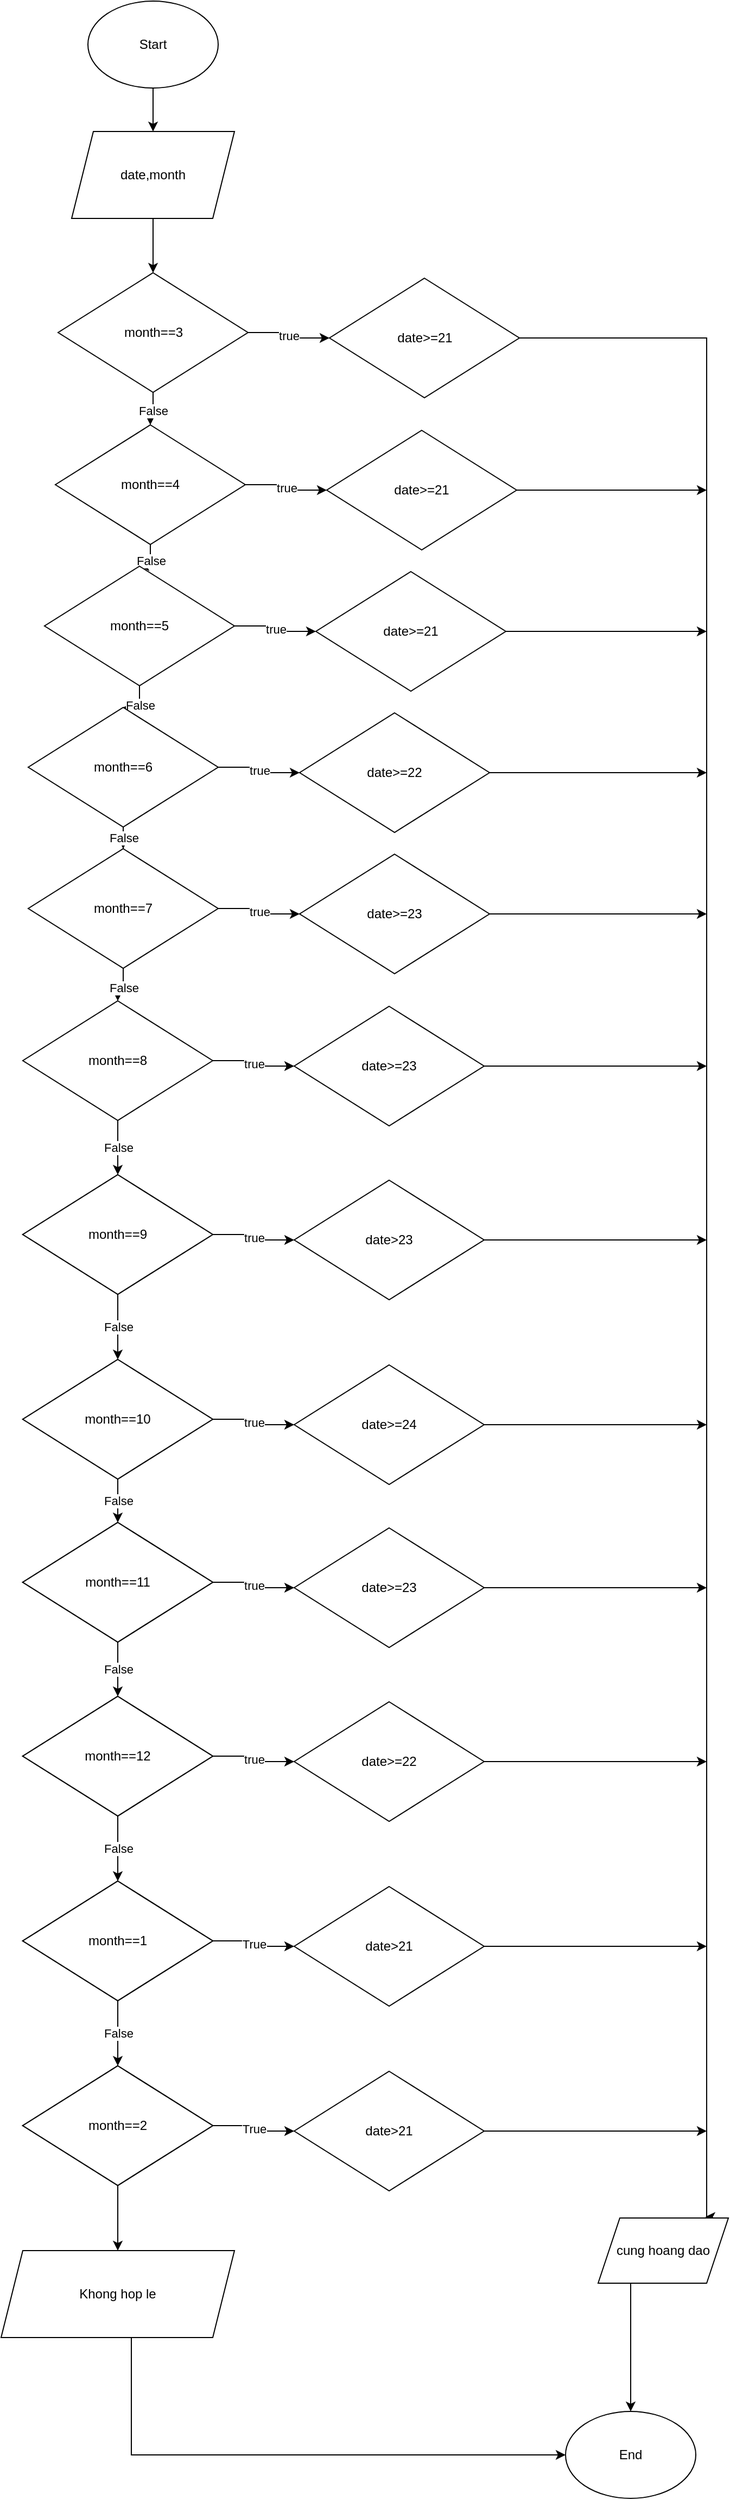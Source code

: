 <mxfile version="22.0.3" type="device">
  <diagram id="C5RBs43oDa-KdzZeNtuy" name="Page-1">
    <mxGraphModel dx="1036" dy="606" grid="1" gridSize="10" guides="1" tooltips="1" connect="1" arrows="1" fold="1" page="1" pageScale="1" pageWidth="827" pageHeight="1169" math="0" shadow="0">
      <root>
        <mxCell id="WIyWlLk6GJQsqaUBKTNV-0" />
        <mxCell id="WIyWlLk6GJQsqaUBKTNV-1" parent="WIyWlLk6GJQsqaUBKTNV-0" />
        <mxCell id="PF4K7zb1NUCe5OKD4z1z-2" style="edgeStyle=orthogonalEdgeStyle;rounded=0;orthogonalLoop=1;jettySize=auto;html=1;" parent="WIyWlLk6GJQsqaUBKTNV-1" source="PF4K7zb1NUCe5OKD4z1z-0" target="PF4K7zb1NUCe5OKD4z1z-1" edge="1">
          <mxGeometry relative="1" as="geometry" />
        </mxCell>
        <mxCell id="PF4K7zb1NUCe5OKD4z1z-0" value="Start" style="ellipse;whiteSpace=wrap;html=1;" parent="WIyWlLk6GJQsqaUBKTNV-1" vertex="1">
          <mxGeometry x="260" y="40" width="120" height="80" as="geometry" />
        </mxCell>
        <mxCell id="PF4K7zb1NUCe5OKD4z1z-17" style="edgeStyle=orthogonalEdgeStyle;rounded=0;orthogonalLoop=1;jettySize=auto;html=1;" parent="WIyWlLk6GJQsqaUBKTNV-1" source="PF4K7zb1NUCe5OKD4z1z-1" target="PF4K7zb1NUCe5OKD4z1z-3" edge="1">
          <mxGeometry relative="1" as="geometry" />
        </mxCell>
        <mxCell id="PF4K7zb1NUCe5OKD4z1z-1" value="date,month" style="shape=parallelogram;perimeter=parallelogramPerimeter;whiteSpace=wrap;html=1;fixedSize=1;" parent="WIyWlLk6GJQsqaUBKTNV-1" vertex="1">
          <mxGeometry x="245" y="160" width="150" height="80" as="geometry" />
        </mxCell>
        <mxCell id="PF4K7zb1NUCe5OKD4z1z-18" value="False" style="edgeStyle=orthogonalEdgeStyle;rounded=0;orthogonalLoop=1;jettySize=auto;html=1;" parent="WIyWlLk6GJQsqaUBKTNV-1" source="PF4K7zb1NUCe5OKD4z1z-3" target="PF4K7zb1NUCe5OKD4z1z-4" edge="1">
          <mxGeometry relative="1" as="geometry" />
        </mxCell>
        <mxCell id="PF4K7zb1NUCe5OKD4z1z-64" value="true" style="edgeStyle=orthogonalEdgeStyle;rounded=0;orthogonalLoop=1;jettySize=auto;html=1;entryX=0;entryY=0.5;entryDx=0;entryDy=0;" parent="WIyWlLk6GJQsqaUBKTNV-1" source="PF4K7zb1NUCe5OKD4z1z-3" target="PF4K7zb1NUCe5OKD4z1z-41" edge="1">
          <mxGeometry relative="1" as="geometry" />
        </mxCell>
        <mxCell id="PF4K7zb1NUCe5OKD4z1z-3" value="month==3" style="rhombus;whiteSpace=wrap;html=1;" parent="WIyWlLk6GJQsqaUBKTNV-1" vertex="1">
          <mxGeometry x="232.5" y="290" width="175" height="110" as="geometry" />
        </mxCell>
        <mxCell id="PF4K7zb1NUCe5OKD4z1z-19" value="False" style="edgeStyle=orthogonalEdgeStyle;rounded=0;orthogonalLoop=1;jettySize=auto;html=1;" parent="WIyWlLk6GJQsqaUBKTNV-1" source="PF4K7zb1NUCe5OKD4z1z-4" target="PF4K7zb1NUCe5OKD4z1z-13" edge="1">
          <mxGeometry relative="1" as="geometry" />
        </mxCell>
        <mxCell id="PF4K7zb1NUCe5OKD4z1z-63" value="true" style="edgeStyle=orthogonalEdgeStyle;rounded=0;orthogonalLoop=1;jettySize=auto;html=1;" parent="WIyWlLk6GJQsqaUBKTNV-1" source="PF4K7zb1NUCe5OKD4z1z-4" target="PF4K7zb1NUCe5OKD4z1z-42" edge="1">
          <mxGeometry relative="1" as="geometry" />
        </mxCell>
        <mxCell id="PF4K7zb1NUCe5OKD4z1z-4" value="month==4" style="rhombus;whiteSpace=wrap;html=1;" parent="WIyWlLk6GJQsqaUBKTNV-1" vertex="1">
          <mxGeometry x="230" y="430" width="175" height="110" as="geometry" />
        </mxCell>
        <mxCell id="PF4K7zb1NUCe5OKD4z1z-30" style="edgeStyle=orthogonalEdgeStyle;rounded=0;orthogonalLoop=1;jettySize=auto;html=1;" parent="WIyWlLk6GJQsqaUBKTNV-1" source="PF4K7zb1NUCe5OKD4z1z-5" target="PF4K7zb1NUCe5OKD4z1z-29" edge="1">
          <mxGeometry relative="1" as="geometry" />
        </mxCell>
        <mxCell id="PF4K7zb1NUCe5OKD4z1z-5" value="month==2" style="rhombus;whiteSpace=wrap;html=1;" parent="WIyWlLk6GJQsqaUBKTNV-1" vertex="1">
          <mxGeometry x="200" y="1940" width="175" height="110" as="geometry" />
        </mxCell>
        <mxCell id="PF4K7zb1NUCe5OKD4z1z-28" value="False" style="edgeStyle=orthogonalEdgeStyle;rounded=0;orthogonalLoop=1;jettySize=auto;html=1;" parent="WIyWlLk6GJQsqaUBKTNV-1" source="PF4K7zb1NUCe5OKD4z1z-7" target="PF4K7zb1NUCe5OKD4z1z-5" edge="1">
          <mxGeometry relative="1" as="geometry" />
        </mxCell>
        <mxCell id="PF4K7zb1NUCe5OKD4z1z-7" value="month==1" style="rhombus;whiteSpace=wrap;html=1;" parent="WIyWlLk6GJQsqaUBKTNV-1" vertex="1">
          <mxGeometry x="200" y="1770" width="175" height="110" as="geometry" />
        </mxCell>
        <mxCell id="PF4K7zb1NUCe5OKD4z1z-26" value="False" style="edgeStyle=orthogonalEdgeStyle;rounded=0;orthogonalLoop=1;jettySize=auto;html=1;entryX=0.5;entryY=0;entryDx=0;entryDy=0;" parent="WIyWlLk6GJQsqaUBKTNV-1" source="PF4K7zb1NUCe5OKD4z1z-8" target="PF4K7zb1NUCe5OKD4z1z-11" edge="1">
          <mxGeometry relative="1" as="geometry" />
        </mxCell>
        <mxCell id="PF4K7zb1NUCe5OKD4z1z-8" value="month==11" style="rhombus;whiteSpace=wrap;html=1;" parent="WIyWlLk6GJQsqaUBKTNV-1" vertex="1">
          <mxGeometry x="200" y="1440" width="175" height="110" as="geometry" />
        </mxCell>
        <mxCell id="PF4K7zb1NUCe5OKD4z1z-24" value="False" style="edgeStyle=orthogonalEdgeStyle;rounded=0;orthogonalLoop=1;jettySize=auto;html=1;" parent="WIyWlLk6GJQsqaUBKTNV-1" source="PF4K7zb1NUCe5OKD4z1z-9" target="PF4K7zb1NUCe5OKD4z1z-10" edge="1">
          <mxGeometry relative="1" as="geometry" />
        </mxCell>
        <mxCell id="PF4K7zb1NUCe5OKD4z1z-9" value="month==9" style="rhombus;whiteSpace=wrap;html=1;" parent="WIyWlLk6GJQsqaUBKTNV-1" vertex="1">
          <mxGeometry x="200" y="1120" width="175" height="110" as="geometry" />
        </mxCell>
        <mxCell id="PF4K7zb1NUCe5OKD4z1z-25" value="False" style="edgeStyle=orthogonalEdgeStyle;rounded=0;orthogonalLoop=1;jettySize=auto;html=1;entryX=0.5;entryY=0;entryDx=0;entryDy=0;" parent="WIyWlLk6GJQsqaUBKTNV-1" source="PF4K7zb1NUCe5OKD4z1z-10" target="PF4K7zb1NUCe5OKD4z1z-8" edge="1">
          <mxGeometry relative="1" as="geometry" />
        </mxCell>
        <mxCell id="PF4K7zb1NUCe5OKD4z1z-10" value="month==10" style="rhombus;whiteSpace=wrap;html=1;" parent="WIyWlLk6GJQsqaUBKTNV-1" vertex="1">
          <mxGeometry x="200" y="1290" width="175" height="110" as="geometry" />
        </mxCell>
        <mxCell id="PF4K7zb1NUCe5OKD4z1z-27" value="False" style="edgeStyle=orthogonalEdgeStyle;rounded=0;orthogonalLoop=1;jettySize=auto;html=1;" parent="WIyWlLk6GJQsqaUBKTNV-1" source="PF4K7zb1NUCe5OKD4z1z-11" target="PF4K7zb1NUCe5OKD4z1z-7" edge="1">
          <mxGeometry relative="1" as="geometry" />
        </mxCell>
        <mxCell id="PF4K7zb1NUCe5OKD4z1z-11" value="month==12" style="rhombus;whiteSpace=wrap;html=1;" parent="WIyWlLk6GJQsqaUBKTNV-1" vertex="1">
          <mxGeometry x="200" y="1600" width="175" height="110" as="geometry" />
        </mxCell>
        <mxCell id="PF4K7zb1NUCe5OKD4z1z-23" value="False" style="edgeStyle=orthogonalEdgeStyle;rounded=0;orthogonalLoop=1;jettySize=auto;html=1;entryX=0.5;entryY=0;entryDx=0;entryDy=0;" parent="WIyWlLk6GJQsqaUBKTNV-1" source="PF4K7zb1NUCe5OKD4z1z-12" target="PF4K7zb1NUCe5OKD4z1z-9" edge="1">
          <mxGeometry relative="1" as="geometry" />
        </mxCell>
        <mxCell id="PF4K7zb1NUCe5OKD4z1z-59" value="true" style="edgeStyle=orthogonalEdgeStyle;rounded=0;orthogonalLoop=1;jettySize=auto;html=1;" parent="WIyWlLk6GJQsqaUBKTNV-1" source="PF4K7zb1NUCe5OKD4z1z-12" target="PF4K7zb1NUCe5OKD4z1z-43" edge="1">
          <mxGeometry relative="1" as="geometry" />
        </mxCell>
        <mxCell id="PF4K7zb1NUCe5OKD4z1z-12" value="month==8" style="rhombus;whiteSpace=wrap;html=1;" parent="WIyWlLk6GJQsqaUBKTNV-1" vertex="1">
          <mxGeometry x="200" y="960" width="175" height="110" as="geometry" />
        </mxCell>
        <mxCell id="PF4K7zb1NUCe5OKD4z1z-20" value="False" style="edgeStyle=orthogonalEdgeStyle;rounded=0;orthogonalLoop=1;jettySize=auto;html=1;" parent="WIyWlLk6GJQsqaUBKTNV-1" source="PF4K7zb1NUCe5OKD4z1z-13" target="PF4K7zb1NUCe5OKD4z1z-15" edge="1">
          <mxGeometry relative="1" as="geometry" />
        </mxCell>
        <mxCell id="PF4K7zb1NUCe5OKD4z1z-62" value="true" style="edgeStyle=orthogonalEdgeStyle;rounded=0;orthogonalLoop=1;jettySize=auto;html=1;" parent="WIyWlLk6GJQsqaUBKTNV-1" source="PF4K7zb1NUCe5OKD4z1z-13" target="PF4K7zb1NUCe5OKD4z1z-44" edge="1">
          <mxGeometry relative="1" as="geometry" />
        </mxCell>
        <mxCell id="PF4K7zb1NUCe5OKD4z1z-13" value="month==5" style="rhombus;whiteSpace=wrap;html=1;" parent="WIyWlLk6GJQsqaUBKTNV-1" vertex="1">
          <mxGeometry x="220" y="560" width="175" height="110" as="geometry" />
        </mxCell>
        <mxCell id="PF4K7zb1NUCe5OKD4z1z-22" value="False" style="edgeStyle=orthogonalEdgeStyle;rounded=0;orthogonalLoop=1;jettySize=auto;html=1;" parent="WIyWlLk6GJQsqaUBKTNV-1" source="PF4K7zb1NUCe5OKD4z1z-14" target="PF4K7zb1NUCe5OKD4z1z-12" edge="1">
          <mxGeometry relative="1" as="geometry" />
        </mxCell>
        <mxCell id="PF4K7zb1NUCe5OKD4z1z-60" value="true" style="edgeStyle=orthogonalEdgeStyle;rounded=0;orthogonalLoop=1;jettySize=auto;html=1;" parent="WIyWlLk6GJQsqaUBKTNV-1" source="PF4K7zb1NUCe5OKD4z1z-14" target="PF4K7zb1NUCe5OKD4z1z-45" edge="1">
          <mxGeometry relative="1" as="geometry" />
        </mxCell>
        <mxCell id="PF4K7zb1NUCe5OKD4z1z-14" value="month==7" style="rhombus;whiteSpace=wrap;html=1;" parent="WIyWlLk6GJQsqaUBKTNV-1" vertex="1">
          <mxGeometry x="205" y="820" width="175" height="110" as="geometry" />
        </mxCell>
        <mxCell id="PF4K7zb1NUCe5OKD4z1z-21" value="False" style="edgeStyle=orthogonalEdgeStyle;rounded=0;orthogonalLoop=1;jettySize=auto;html=1;" parent="WIyWlLk6GJQsqaUBKTNV-1" source="PF4K7zb1NUCe5OKD4z1z-15" target="PF4K7zb1NUCe5OKD4z1z-14" edge="1">
          <mxGeometry relative="1" as="geometry" />
        </mxCell>
        <mxCell id="PF4K7zb1NUCe5OKD4z1z-61" value="true" style="edgeStyle=orthogonalEdgeStyle;rounded=0;orthogonalLoop=1;jettySize=auto;html=1;" parent="WIyWlLk6GJQsqaUBKTNV-1" source="PF4K7zb1NUCe5OKD4z1z-15" target="PF4K7zb1NUCe5OKD4z1z-46" edge="1">
          <mxGeometry relative="1" as="geometry" />
        </mxCell>
        <mxCell id="PF4K7zb1NUCe5OKD4z1z-15" value="month==6" style="rhombus;whiteSpace=wrap;html=1;" parent="WIyWlLk6GJQsqaUBKTNV-1" vertex="1">
          <mxGeometry x="205" y="690" width="175" height="110" as="geometry" />
        </mxCell>
        <mxCell id="PF4K7zb1NUCe5OKD4z1z-109" style="edgeStyle=orthogonalEdgeStyle;rounded=0;orthogonalLoop=1;jettySize=auto;html=1;entryX=0;entryY=0.5;entryDx=0;entryDy=0;" parent="WIyWlLk6GJQsqaUBKTNV-1" source="PF4K7zb1NUCe5OKD4z1z-29" target="PF4K7zb1NUCe5OKD4z1z-108" edge="1">
          <mxGeometry relative="1" as="geometry">
            <Array as="points">
              <mxPoint x="300" y="2298" />
            </Array>
          </mxGeometry>
        </mxCell>
        <mxCell id="PF4K7zb1NUCe5OKD4z1z-29" value="Khong hop le" style="shape=parallelogram;perimeter=parallelogramPerimeter;whiteSpace=wrap;html=1;fixedSize=1;" parent="WIyWlLk6GJQsqaUBKTNV-1" vertex="1">
          <mxGeometry x="180" y="2110" width="215" height="80" as="geometry" />
        </mxCell>
        <mxCell id="PF4K7zb1NUCe5OKD4z1z-31" value="month==2" style="rhombus;whiteSpace=wrap;html=1;" parent="WIyWlLk6GJQsqaUBKTNV-1" vertex="1">
          <mxGeometry x="200" y="1940" width="175" height="110" as="geometry" />
        </mxCell>
        <mxCell id="PF4K7zb1NUCe5OKD4z1z-32" value="month==1" style="rhombus;whiteSpace=wrap;html=1;" parent="WIyWlLk6GJQsqaUBKTNV-1" vertex="1">
          <mxGeometry x="200" y="1770" width="175" height="110" as="geometry" />
        </mxCell>
        <mxCell id="PF4K7zb1NUCe5OKD4z1z-33" value="month==12" style="rhombus;whiteSpace=wrap;html=1;" parent="WIyWlLk6GJQsqaUBKTNV-1" vertex="1">
          <mxGeometry x="200" y="1600" width="175" height="110" as="geometry" />
        </mxCell>
        <mxCell id="PF4K7zb1NUCe5OKD4z1z-34" value="month==11" style="rhombus;whiteSpace=wrap;html=1;" parent="WIyWlLk6GJQsqaUBKTNV-1" vertex="1">
          <mxGeometry x="200" y="1440" width="175" height="110" as="geometry" />
        </mxCell>
        <mxCell id="PF4K7zb1NUCe5OKD4z1z-53" value="True" style="edgeStyle=orthogonalEdgeStyle;rounded=0;orthogonalLoop=1;jettySize=auto;html=1;" parent="WIyWlLk6GJQsqaUBKTNV-1" source="PF4K7zb1NUCe5OKD4z1z-35" target="PF4K7zb1NUCe5OKD4z1z-47" edge="1">
          <mxGeometry relative="1" as="geometry" />
        </mxCell>
        <mxCell id="PF4K7zb1NUCe5OKD4z1z-35" value="month==2" style="rhombus;whiteSpace=wrap;html=1;" parent="WIyWlLk6GJQsqaUBKTNV-1" vertex="1">
          <mxGeometry x="200" y="1940" width="175" height="110" as="geometry" />
        </mxCell>
        <mxCell id="PF4K7zb1NUCe5OKD4z1z-54" value="True" style="edgeStyle=orthogonalEdgeStyle;rounded=0;orthogonalLoop=1;jettySize=auto;html=1;" parent="WIyWlLk6GJQsqaUBKTNV-1" source="PF4K7zb1NUCe5OKD4z1z-36" target="PF4K7zb1NUCe5OKD4z1z-48" edge="1">
          <mxGeometry relative="1" as="geometry" />
        </mxCell>
        <mxCell id="PF4K7zb1NUCe5OKD4z1z-36" value="month==1" style="rhombus;whiteSpace=wrap;html=1;" parent="WIyWlLk6GJQsqaUBKTNV-1" vertex="1">
          <mxGeometry x="200" y="1770" width="175" height="110" as="geometry" />
        </mxCell>
        <mxCell id="PF4K7zb1NUCe5OKD4z1z-55" value="true" style="edgeStyle=orthogonalEdgeStyle;rounded=0;orthogonalLoop=1;jettySize=auto;html=1;" parent="WIyWlLk6GJQsqaUBKTNV-1" source="PF4K7zb1NUCe5OKD4z1z-37" target="PF4K7zb1NUCe5OKD4z1z-49" edge="1">
          <mxGeometry relative="1" as="geometry" />
        </mxCell>
        <mxCell id="PF4K7zb1NUCe5OKD4z1z-37" value="month==12" style="rhombus;whiteSpace=wrap;html=1;" parent="WIyWlLk6GJQsqaUBKTNV-1" vertex="1">
          <mxGeometry x="200" y="1600" width="175" height="110" as="geometry" />
        </mxCell>
        <mxCell id="PF4K7zb1NUCe5OKD4z1z-56" value="true" style="edgeStyle=orthogonalEdgeStyle;rounded=0;orthogonalLoop=1;jettySize=auto;html=1;" parent="WIyWlLk6GJQsqaUBKTNV-1" source="PF4K7zb1NUCe5OKD4z1z-38" target="PF4K7zb1NUCe5OKD4z1z-50" edge="1">
          <mxGeometry relative="1" as="geometry" />
        </mxCell>
        <mxCell id="PF4K7zb1NUCe5OKD4z1z-38" value="month==11" style="rhombus;whiteSpace=wrap;html=1;" parent="WIyWlLk6GJQsqaUBKTNV-1" vertex="1">
          <mxGeometry x="200" y="1440" width="175" height="110" as="geometry" />
        </mxCell>
        <mxCell id="PF4K7zb1NUCe5OKD4z1z-58" value="true" style="edgeStyle=orthogonalEdgeStyle;rounded=0;orthogonalLoop=1;jettySize=auto;html=1;" parent="WIyWlLk6GJQsqaUBKTNV-1" source="PF4K7zb1NUCe5OKD4z1z-39" target="PF4K7zb1NUCe5OKD4z1z-51" edge="1">
          <mxGeometry relative="1" as="geometry" />
        </mxCell>
        <mxCell id="PF4K7zb1NUCe5OKD4z1z-39" value="month==9" style="rhombus;whiteSpace=wrap;html=1;" parent="WIyWlLk6GJQsqaUBKTNV-1" vertex="1">
          <mxGeometry x="200" y="1120" width="175" height="110" as="geometry" />
        </mxCell>
        <mxCell id="PF4K7zb1NUCe5OKD4z1z-57" value="true" style="edgeStyle=orthogonalEdgeStyle;rounded=0;orthogonalLoop=1;jettySize=auto;html=1;entryX=0;entryY=0.5;entryDx=0;entryDy=0;" parent="WIyWlLk6GJQsqaUBKTNV-1" source="PF4K7zb1NUCe5OKD4z1z-40" target="PF4K7zb1NUCe5OKD4z1z-52" edge="1">
          <mxGeometry relative="1" as="geometry" />
        </mxCell>
        <mxCell id="PF4K7zb1NUCe5OKD4z1z-40" value="month==10" style="rhombus;whiteSpace=wrap;html=1;" parent="WIyWlLk6GJQsqaUBKTNV-1" vertex="1">
          <mxGeometry x="200" y="1290" width="175" height="110" as="geometry" />
        </mxCell>
        <mxCell id="5ZEo8bup_q3QPzgCF5kW-2" style="edgeStyle=orthogonalEdgeStyle;rounded=0;orthogonalLoop=1;jettySize=auto;html=1;exitX=1;exitY=0.5;exitDx=0;exitDy=0;entryX=0.823;entryY=-0.017;entryDx=0;entryDy=0;entryPerimeter=0;" edge="1" parent="WIyWlLk6GJQsqaUBKTNV-1" source="PF4K7zb1NUCe5OKD4z1z-41" target="5ZEo8bup_q3QPzgCF5kW-0">
          <mxGeometry relative="1" as="geometry">
            <mxPoint x="830" y="350" as="targetPoint" />
            <Array as="points">
              <mxPoint x="830" y="350" />
              <mxPoint x="830" y="2079" />
            </Array>
          </mxGeometry>
        </mxCell>
        <mxCell id="PF4K7zb1NUCe5OKD4z1z-41" value="date&amp;gt;=21" style="rhombus;whiteSpace=wrap;html=1;" parent="WIyWlLk6GJQsqaUBKTNV-1" vertex="1">
          <mxGeometry x="482.5" y="295" width="175" height="110" as="geometry" />
        </mxCell>
        <mxCell id="5ZEo8bup_q3QPzgCF5kW-3" style="edgeStyle=orthogonalEdgeStyle;rounded=0;orthogonalLoop=1;jettySize=auto;html=1;exitX=1;exitY=0.5;exitDx=0;exitDy=0;" edge="1" parent="WIyWlLk6GJQsqaUBKTNV-1" source="PF4K7zb1NUCe5OKD4z1z-42">
          <mxGeometry relative="1" as="geometry">
            <mxPoint x="830" y="490" as="targetPoint" />
          </mxGeometry>
        </mxCell>
        <mxCell id="PF4K7zb1NUCe5OKD4z1z-42" value="date&amp;gt;=21" style="rhombus;whiteSpace=wrap;html=1;" parent="WIyWlLk6GJQsqaUBKTNV-1" vertex="1">
          <mxGeometry x="480" y="435" width="175" height="110" as="geometry" />
        </mxCell>
        <mxCell id="5ZEo8bup_q3QPzgCF5kW-7" style="edgeStyle=orthogonalEdgeStyle;rounded=0;orthogonalLoop=1;jettySize=auto;html=1;exitX=1;exitY=0.5;exitDx=0;exitDy=0;" edge="1" parent="WIyWlLk6GJQsqaUBKTNV-1" source="PF4K7zb1NUCe5OKD4z1z-43">
          <mxGeometry relative="1" as="geometry">
            <mxPoint x="830" y="1020" as="targetPoint" />
          </mxGeometry>
        </mxCell>
        <mxCell id="PF4K7zb1NUCe5OKD4z1z-43" value="date&amp;gt;=23" style="rhombus;whiteSpace=wrap;html=1;" parent="WIyWlLk6GJQsqaUBKTNV-1" vertex="1">
          <mxGeometry x="450" y="965" width="175" height="110" as="geometry" />
        </mxCell>
        <mxCell id="5ZEo8bup_q3QPzgCF5kW-4" style="edgeStyle=orthogonalEdgeStyle;rounded=0;orthogonalLoop=1;jettySize=auto;html=1;exitX=1;exitY=0.5;exitDx=0;exitDy=0;" edge="1" parent="WIyWlLk6GJQsqaUBKTNV-1" source="PF4K7zb1NUCe5OKD4z1z-44">
          <mxGeometry relative="1" as="geometry">
            <mxPoint x="830" y="620" as="targetPoint" />
          </mxGeometry>
        </mxCell>
        <mxCell id="PF4K7zb1NUCe5OKD4z1z-44" value="date&amp;gt;=21" style="rhombus;whiteSpace=wrap;html=1;" parent="WIyWlLk6GJQsqaUBKTNV-1" vertex="1">
          <mxGeometry x="470" y="565" width="175" height="110" as="geometry" />
        </mxCell>
        <mxCell id="5ZEo8bup_q3QPzgCF5kW-6" style="edgeStyle=orthogonalEdgeStyle;rounded=0;orthogonalLoop=1;jettySize=auto;html=1;exitX=1;exitY=0.5;exitDx=0;exitDy=0;" edge="1" parent="WIyWlLk6GJQsqaUBKTNV-1" source="PF4K7zb1NUCe5OKD4z1z-45">
          <mxGeometry relative="1" as="geometry">
            <mxPoint x="830" y="880" as="targetPoint" />
          </mxGeometry>
        </mxCell>
        <mxCell id="PF4K7zb1NUCe5OKD4z1z-45" value="date&amp;gt;=23" style="rhombus;whiteSpace=wrap;html=1;" parent="WIyWlLk6GJQsqaUBKTNV-1" vertex="1">
          <mxGeometry x="455" y="825" width="175" height="110" as="geometry" />
        </mxCell>
        <mxCell id="5ZEo8bup_q3QPzgCF5kW-5" style="edgeStyle=orthogonalEdgeStyle;rounded=0;orthogonalLoop=1;jettySize=auto;html=1;exitX=1;exitY=0.5;exitDx=0;exitDy=0;" edge="1" parent="WIyWlLk6GJQsqaUBKTNV-1" source="PF4K7zb1NUCe5OKD4z1z-46">
          <mxGeometry relative="1" as="geometry">
            <mxPoint x="830" y="750" as="targetPoint" />
          </mxGeometry>
        </mxCell>
        <mxCell id="PF4K7zb1NUCe5OKD4z1z-46" value="date&amp;gt;=22" style="rhombus;whiteSpace=wrap;html=1;" parent="WIyWlLk6GJQsqaUBKTNV-1" vertex="1">
          <mxGeometry x="455" y="695" width="175" height="110" as="geometry" />
        </mxCell>
        <mxCell id="5ZEo8bup_q3QPzgCF5kW-13" style="edgeStyle=orthogonalEdgeStyle;rounded=0;orthogonalLoop=1;jettySize=auto;html=1;exitX=1;exitY=0.5;exitDx=0;exitDy=0;" edge="1" parent="WIyWlLk6GJQsqaUBKTNV-1" source="PF4K7zb1NUCe5OKD4z1z-47">
          <mxGeometry relative="1" as="geometry">
            <mxPoint x="830" y="2000" as="targetPoint" />
          </mxGeometry>
        </mxCell>
        <mxCell id="PF4K7zb1NUCe5OKD4z1z-47" value="date&amp;gt;21" style="rhombus;whiteSpace=wrap;html=1;" parent="WIyWlLk6GJQsqaUBKTNV-1" vertex="1">
          <mxGeometry x="450" y="1945" width="175" height="110" as="geometry" />
        </mxCell>
        <mxCell id="5ZEo8bup_q3QPzgCF5kW-12" style="edgeStyle=orthogonalEdgeStyle;rounded=0;orthogonalLoop=1;jettySize=auto;html=1;exitX=1;exitY=0.5;exitDx=0;exitDy=0;" edge="1" parent="WIyWlLk6GJQsqaUBKTNV-1" source="PF4K7zb1NUCe5OKD4z1z-48">
          <mxGeometry relative="1" as="geometry">
            <mxPoint x="830" y="1830" as="targetPoint" />
          </mxGeometry>
        </mxCell>
        <mxCell id="PF4K7zb1NUCe5OKD4z1z-48" value="date&amp;gt;21" style="rhombus;whiteSpace=wrap;html=1;" parent="WIyWlLk6GJQsqaUBKTNV-1" vertex="1">
          <mxGeometry x="450" y="1775" width="175" height="110" as="geometry" />
        </mxCell>
        <mxCell id="5ZEo8bup_q3QPzgCF5kW-11" style="edgeStyle=orthogonalEdgeStyle;rounded=0;orthogonalLoop=1;jettySize=auto;html=1;exitX=1;exitY=0.5;exitDx=0;exitDy=0;" edge="1" parent="WIyWlLk6GJQsqaUBKTNV-1" source="PF4K7zb1NUCe5OKD4z1z-49">
          <mxGeometry relative="1" as="geometry">
            <mxPoint x="830" y="1660" as="targetPoint" />
          </mxGeometry>
        </mxCell>
        <mxCell id="PF4K7zb1NUCe5OKD4z1z-49" value="date&amp;gt;=22" style="rhombus;whiteSpace=wrap;html=1;" parent="WIyWlLk6GJQsqaUBKTNV-1" vertex="1">
          <mxGeometry x="450" y="1605" width="175" height="110" as="geometry" />
        </mxCell>
        <mxCell id="5ZEo8bup_q3QPzgCF5kW-10" style="edgeStyle=orthogonalEdgeStyle;rounded=0;orthogonalLoop=1;jettySize=auto;html=1;exitX=1;exitY=0.5;exitDx=0;exitDy=0;" edge="1" parent="WIyWlLk6GJQsqaUBKTNV-1" source="PF4K7zb1NUCe5OKD4z1z-50">
          <mxGeometry relative="1" as="geometry">
            <mxPoint x="830" y="1500" as="targetPoint" />
          </mxGeometry>
        </mxCell>
        <mxCell id="PF4K7zb1NUCe5OKD4z1z-50" value="date&amp;gt;=23" style="rhombus;whiteSpace=wrap;html=1;" parent="WIyWlLk6GJQsqaUBKTNV-1" vertex="1">
          <mxGeometry x="450" y="1445" width="175" height="110" as="geometry" />
        </mxCell>
        <mxCell id="5ZEo8bup_q3QPzgCF5kW-8" style="edgeStyle=orthogonalEdgeStyle;rounded=0;orthogonalLoop=1;jettySize=auto;html=1;exitX=1;exitY=0.5;exitDx=0;exitDy=0;" edge="1" parent="WIyWlLk6GJQsqaUBKTNV-1" source="PF4K7zb1NUCe5OKD4z1z-51">
          <mxGeometry relative="1" as="geometry">
            <mxPoint x="830" y="1180" as="targetPoint" />
          </mxGeometry>
        </mxCell>
        <mxCell id="PF4K7zb1NUCe5OKD4z1z-51" value="date&amp;gt;23" style="rhombus;whiteSpace=wrap;html=1;" parent="WIyWlLk6GJQsqaUBKTNV-1" vertex="1">
          <mxGeometry x="450" y="1125" width="175" height="110" as="geometry" />
        </mxCell>
        <mxCell id="5ZEo8bup_q3QPzgCF5kW-9" style="edgeStyle=orthogonalEdgeStyle;rounded=0;orthogonalLoop=1;jettySize=auto;html=1;exitX=1;exitY=0.5;exitDx=0;exitDy=0;" edge="1" parent="WIyWlLk6GJQsqaUBKTNV-1" source="PF4K7zb1NUCe5OKD4z1z-52">
          <mxGeometry relative="1" as="geometry">
            <mxPoint x="830" y="1350" as="targetPoint" />
          </mxGeometry>
        </mxCell>
        <mxCell id="PF4K7zb1NUCe5OKD4z1z-52" value="date&amp;gt;=24" style="rhombus;whiteSpace=wrap;html=1;" parent="WIyWlLk6GJQsqaUBKTNV-1" vertex="1">
          <mxGeometry x="450" y="1295" width="175" height="110" as="geometry" />
        </mxCell>
        <mxCell id="PF4K7zb1NUCe5OKD4z1z-108" value="End" style="ellipse;whiteSpace=wrap;html=1;" parent="WIyWlLk6GJQsqaUBKTNV-1" vertex="1">
          <mxGeometry x="700" y="2258" width="120" height="80" as="geometry" />
        </mxCell>
        <mxCell id="5ZEo8bup_q3QPzgCF5kW-1" style="edgeStyle=orthogonalEdgeStyle;rounded=0;orthogonalLoop=1;jettySize=auto;html=1;exitX=0.25;exitY=1;exitDx=0;exitDy=0;" edge="1" parent="WIyWlLk6GJQsqaUBKTNV-1" source="5ZEo8bup_q3QPzgCF5kW-0" target="PF4K7zb1NUCe5OKD4z1z-108">
          <mxGeometry relative="1" as="geometry" />
        </mxCell>
        <mxCell id="5ZEo8bup_q3QPzgCF5kW-0" value="cung hoang dao" style="shape=parallelogram;perimeter=parallelogramPerimeter;whiteSpace=wrap;html=1;fixedSize=1;" vertex="1" parent="WIyWlLk6GJQsqaUBKTNV-1">
          <mxGeometry x="730" y="2080" width="120" height="60" as="geometry" />
        </mxCell>
      </root>
    </mxGraphModel>
  </diagram>
</mxfile>
